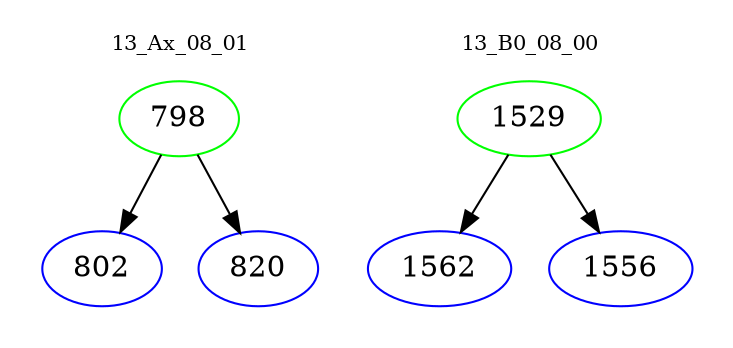 digraph{
subgraph cluster_0 {
color = white
label = "13_Ax_08_01";
fontsize=10;
T0_798 [label="798", color="green"]
T0_798 -> T0_802 [color="black"]
T0_802 [label="802", color="blue"]
T0_798 -> T0_820 [color="black"]
T0_820 [label="820", color="blue"]
}
subgraph cluster_1 {
color = white
label = "13_B0_08_00";
fontsize=10;
T1_1529 [label="1529", color="green"]
T1_1529 -> T1_1562 [color="black"]
T1_1562 [label="1562", color="blue"]
T1_1529 -> T1_1556 [color="black"]
T1_1556 [label="1556", color="blue"]
}
}

